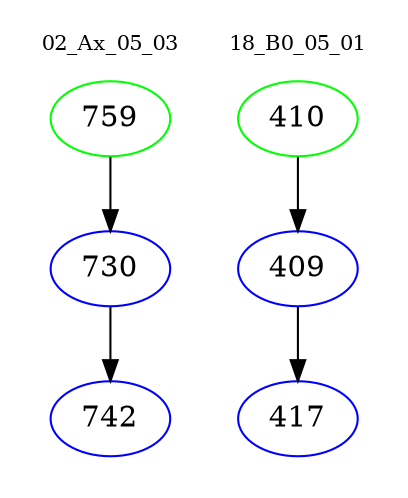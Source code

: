 digraph{
subgraph cluster_0 {
color = white
label = "02_Ax_05_03";
fontsize=10;
T0_759 [label="759", color="green"]
T0_759 -> T0_730 [color="black"]
T0_730 [label="730", color="blue"]
T0_730 -> T0_742 [color="black"]
T0_742 [label="742", color="blue"]
}
subgraph cluster_1 {
color = white
label = "18_B0_05_01";
fontsize=10;
T1_410 [label="410", color="green"]
T1_410 -> T1_409 [color="black"]
T1_409 [label="409", color="blue"]
T1_409 -> T1_417 [color="black"]
T1_417 [label="417", color="blue"]
}
}
